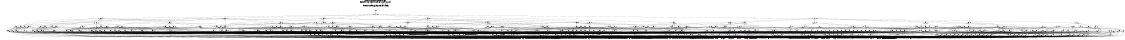 # Network structure generated by ABC

digraph network {
size = "7.5,10";
center = true;
edge [dir = back];

{
  node [shape = plaintext];
  edge [style = invis];
  LevelTitle1 [label=""];
  LevelTitle2 [label=""];
  Level7 [label = ""];
  Level6 [label = ""];
  Level5 [label = ""];
  Level4 [label = ""];
  Level3 [label = ""];
  Level2 [label = ""];
  Level1 [label = ""];
  Level0 [label = ""];
  LevelTitle1 ->  LevelTitle2 ->  Level7 ->  Level6 ->  Level5 ->  Level4 ->  Level3 ->  Level2 ->  Level1 ->  Level0;
}

{
  rank = same;
  LevelTitle1;
  title1 [shape=plaintext,
          fontsize=20,
          fontname = "Times-Roman",
          label="Network structure visualized by ABC\nBenchmark \"top\". Time was Wed Oct 16 16:07:38 2024. "
         ];
}

{
  rank = same;
  LevelTitle2;
  title2 [shape=plaintext,
          fontsize=18,
          fontname = "Times-Roman",
          label="The network contains 336 logic nodes and 0 latches.\n"
         ];
}

{
  rank = same;
  Level7;
  Node17 [label = "o_0_", shape = invtriangle, color = coral, fillcolor = coral];
}

{
  rank = same;
  Level6;
  Node19 [label = "19\n", shape = ellipse];
}

{
  rank = same;
  Level5;
  Node20 [label = "20\n", shape = ellipse];
  Node198 [label = "198\n", shape = ellipse];
  Node251 [label = "251\n", shape = ellipse];
  Node300 [label = "300\n", shape = ellipse];
  Node316 [label = "316\n", shape = ellipse];
}

{
  rank = same;
  Level4;
  Node21 [label = "21\n", shape = ellipse];
  Node72 [label = "72\n", shape = ellipse];
  Node104 [label = "104\n", shape = ellipse];
  Node126 [label = "126\n", shape = ellipse];
  Node140 [label = "140\n", shape = ellipse];
  Node166 [label = "166\n", shape = ellipse];
  Node199 [label = "199\n", shape = ellipse];
  Node215 [label = "215\n", shape = ellipse];
  Node220 [label = "220\n", shape = ellipse];
  Node252 [label = "252\n", shape = ellipse];
  Node261 [label = "261\n", shape = ellipse];
  Node301 [label = "301\n", shape = ellipse];
  Node306 [label = "306\n", shape = ellipse];
  Node308 [label = "308\n", shape = ellipse];
  Node317 [label = "317\n", shape = ellipse];
  Node336 [label = "336\n", shape = ellipse];
  Node348 [label = "348\n", shape = ellipse];
}

{
  rank = same;
  Level3;
  Node22 [label = "22\n", shape = ellipse];
  Node34 [label = "34\n", shape = ellipse];
  Node46 [label = "46\n", shape = ellipse];
  Node49 [label = "49\n", shape = ellipse];
  Node61 [label = "61\n", shape = ellipse];
  Node73 [label = "73\n", shape = ellipse];
  Node85 [label = "85\n", shape = ellipse];
  Node89 [label = "89\n", shape = ellipse];
  Node91 [label = "91\n", shape = ellipse];
  Node100 [label = "100\n", shape = ellipse];
  Node105 [label = "105\n", shape = ellipse];
  Node115 [label = "115\n", shape = ellipse];
  Node121 [label = "121\n", shape = ellipse];
  Node127 [label = "127\n", shape = ellipse];
  Node133 [label = "133\n", shape = ellipse];
  Node135 [label = "135\n", shape = ellipse];
  Node141 [label = "141\n", shape = ellipse];
  Node147 [label = "147\n", shape = ellipse];
  Node155 [label = "155\n", shape = ellipse];
  Node158 [label = "158\n", shape = ellipse];
  Node162 [label = "162\n", shape = ellipse];
  Node167 [label = "167\n", shape = ellipse];
  Node173 [label = "173\n", shape = ellipse];
  Node177 [label = "177\n", shape = ellipse];
  Node183 [label = "183\n", shape = ellipse];
  Node188 [label = "188\n", shape = ellipse];
  Node192 [label = "192\n", shape = ellipse];
  Node200 [label = "200\n", shape = ellipse];
  Node205 [label = "205\n", shape = ellipse];
  Node206 [label = "206\n", shape = ellipse];
  Node208 [label = "208\n", shape = ellipse];
  Node210 [label = "210\n", shape = ellipse];
  Node216 [label = "216\n", shape = ellipse];
  Node221 [label = "221\n", shape = ellipse];
  Node227 [label = "227\n", shape = ellipse];
  Node228 [label = "228\n", shape = ellipse];
  Node230 [label = "230\n", shape = ellipse];
  Node237 [label = "237\n", shape = ellipse];
  Node241 [label = "241\n", shape = ellipse];
  Node243 [label = "243\n", shape = ellipse];
  Node246 [label = "246\n", shape = ellipse];
  Node249 [label = "249\n", shape = ellipse];
  Node253 [label = "253\n", shape = ellipse];
  Node255 [label = "255\n", shape = ellipse];
  Node257 [label = "257\n", shape = ellipse];
  Node260 [label = "260\n", shape = ellipse];
  Node262 [label = "262\n", shape = ellipse];
  Node267 [label = "267\n", shape = ellipse];
  Node272 [label = "272\n", shape = ellipse];
  Node277 [label = "277\n", shape = ellipse];
  Node284 [label = "284\n", shape = ellipse];
  Node287 [label = "287\n", shape = ellipse];
  Node292 [label = "292\n", shape = ellipse];
  Node293 [label = "293\n", shape = ellipse];
  Node298 [label = "298\n", shape = ellipse];
  Node299 [label = "299\n", shape = ellipse];
  Node302 [label = "302\n", shape = ellipse];
  Node307 [label = "307\n", shape = ellipse];
  Node309 [label = "309\n", shape = ellipse];
  Node310 [label = "310\n", shape = ellipse];
  Node312 [label = "312\n", shape = ellipse];
  Node314 [label = "314\n", shape = ellipse];
  Node315 [label = "315\n", shape = ellipse];
  Node318 [label = "318\n", shape = ellipse];
  Node319 [label = "319\n", shape = ellipse];
  Node320 [label = "320\n", shape = ellipse];
  Node321 [label = "321\n", shape = ellipse];
  Node326 [label = "326\n", shape = ellipse];
  Node331 [label = "331\n", shape = ellipse];
  Node337 [label = "337\n", shape = ellipse];
  Node338 [label = "338\n", shape = ellipse];
  Node340 [label = "340\n", shape = ellipse];
  Node341 [label = "341\n", shape = ellipse];
  Node342 [label = "342\n", shape = ellipse];
  Node344 [label = "344\n", shape = ellipse];
  Node345 [label = "345\n", shape = ellipse];
  Node346 [label = "346\n", shape = ellipse];
  Node347 [label = "347\n", shape = ellipse];
  Node349 [label = "349\n", shape = ellipse];
  Node350 [label = "350\n", shape = ellipse];
  Node351 [label = "351\n", shape = ellipse];
  Node352 [label = "352\n", shape = ellipse];
}

{
  rank = same;
  Level2;
  Node23 [label = "23\n", shape = ellipse];
  Node25 [label = "25\n", shape = ellipse];
  Node28 [label = "28\n", shape = ellipse];
  Node30 [label = "30\n", shape = ellipse];
  Node31 [label = "31\n", shape = ellipse];
  Node32 [label = "32\n", shape = ellipse];
  Node35 [label = "35\n", shape = ellipse];
  Node39 [label = "39\n", shape = ellipse];
  Node47 [label = "47\n", shape = ellipse];
  Node50 [label = "50\n", shape = ellipse];
  Node52 [label = "52\n", shape = ellipse];
  Node53 [label = "53\n", shape = ellipse];
  Node55 [label = "55\n", shape = ellipse];
  Node59 [label = "59\n", shape = ellipse];
  Node60 [label = "60\n", shape = ellipse];
  Node62 [label = "62\n", shape = ellipse];
  Node65 [label = "65\n", shape = ellipse];
  Node67 [label = "67\n", shape = ellipse];
  Node68 [label = "68\n", shape = ellipse];
  Node69 [label = "69\n", shape = ellipse];
  Node71 [label = "71\n", shape = ellipse];
  Node74 [label = "74\n", shape = ellipse];
  Node81 [label = "81\n", shape = ellipse];
  Node86 [label = "86\n", shape = ellipse];
  Node92 [label = "92\n", shape = ellipse];
  Node94 [label = "94\n", shape = ellipse];
  Node96 [label = "96\n", shape = ellipse];
  Node97 [label = "97\n", shape = ellipse];
  Node99 [label = "99\n", shape = ellipse];
  Node101 [label = "101\n", shape = ellipse];
  Node103 [label = "103\n", shape = ellipse];
  Node106 [label = "106\n", shape = ellipse];
  Node109 [label = "109\n", shape = ellipse];
  Node116 [label = "116\n", shape = ellipse];
  Node118 [label = "118\n", shape = ellipse];
  Node122 [label = "122\n", shape = ellipse];
  Node124 [label = "124\n", shape = ellipse];
  Node125 [label = "125\n", shape = ellipse];
  Node128 [label = "128\n", shape = ellipse];
  Node130 [label = "130\n", shape = ellipse];
  Node134 [label = "134\n", shape = ellipse];
  Node136 [label = "136\n", shape = ellipse];
  Node137 [label = "137\n", shape = ellipse];
  Node138 [label = "138\n", shape = ellipse];
  Node139 [label = "139\n", shape = ellipse];
  Node142 [label = "142\n", shape = ellipse];
  Node148 [label = "148\n", shape = ellipse];
  Node151 [label = "151\n", shape = ellipse];
  Node152 [label = "152\n", shape = ellipse];
  Node156 [label = "156\n", shape = ellipse];
  Node159 [label = "159\n", shape = ellipse];
  Node163 [label = "163\n", shape = ellipse];
  Node164 [label = "164\n", shape = ellipse];
  Node165 [label = "165\n", shape = ellipse];
  Node168 [label = "168\n", shape = ellipse];
  Node174 [label = "174\n", shape = ellipse];
  Node178 [label = "178\n", shape = ellipse];
  Node179 [label = "179\n", shape = ellipse];
  Node180 [label = "180\n", shape = ellipse];
  Node182 [label = "182\n", shape = ellipse];
  Node184 [label = "184\n", shape = ellipse];
  Node189 [label = "189\n", shape = ellipse];
  Node193 [label = "193\n", shape = ellipse];
  Node194 [label = "194\n", shape = ellipse];
  Node195 [label = "195\n", shape = ellipse];
  Node197 [label = "197\n", shape = ellipse];
  Node201 [label = "201\n", shape = ellipse];
  Node203 [label = "203\n", shape = ellipse];
  Node207 [label = "207\n", shape = ellipse];
  Node211 [label = "211\n", shape = ellipse];
  Node212 [label = "212\n", shape = ellipse];
  Node213 [label = "213\n", shape = ellipse];
  Node217 [label = "217\n", shape = ellipse];
  Node218 [label = "218\n", shape = ellipse];
  Node222 [label = "222\n", shape = ellipse];
  Node223 [label = "223\n", shape = ellipse];
  Node225 [label = "225\n", shape = ellipse];
  Node226 [label = "226\n", shape = ellipse];
  Node229 [label = "229\n", shape = ellipse];
  Node231 [label = "231\n", shape = ellipse];
  Node233 [label = "233\n", shape = ellipse];
  Node234 [label = "234\n", shape = ellipse];
  Node236 [label = "236\n", shape = ellipse];
  Node238 [label = "238\n", shape = ellipse];
  Node239 [label = "239\n", shape = ellipse];
  Node240 [label = "240\n", shape = ellipse];
  Node242 [label = "242\n", shape = ellipse];
  Node244 [label = "244\n", shape = ellipse];
  Node247 [label = "247\n", shape = ellipse];
  Node250 [label = "250\n", shape = ellipse];
  Node254 [label = "254\n", shape = ellipse];
  Node256 [label = "256\n", shape = ellipse];
  Node258 [label = "258\n", shape = ellipse];
  Node263 [label = "263\n", shape = ellipse];
  Node266 [label = "266\n", shape = ellipse];
  Node268 [label = "268\n", shape = ellipse];
  Node269 [label = "269\n", shape = ellipse];
  Node270 [label = "270\n", shape = ellipse];
  Node271 [label = "271\n", shape = ellipse];
  Node273 [label = "273\n", shape = ellipse];
  Node274 [label = "274\n", shape = ellipse];
  Node275 [label = "275\n", shape = ellipse];
  Node276 [label = "276\n", shape = ellipse];
  Node278 [label = "278\n", shape = ellipse];
  Node280 [label = "280\n", shape = ellipse];
  Node281 [label = "281\n", shape = ellipse];
  Node283 [label = "283\n", shape = ellipse];
  Node285 [label = "285\n", shape = ellipse];
  Node286 [label = "286\n", shape = ellipse];
  Node288 [label = "288\n", shape = ellipse];
  Node289 [label = "289\n", shape = ellipse];
  Node290 [label = "290\n", shape = ellipse];
  Node291 [label = "291\n", shape = ellipse];
  Node294 [label = "294\n", shape = ellipse];
  Node295 [label = "295\n", shape = ellipse];
  Node296 [label = "296\n", shape = ellipse];
  Node297 [label = "297\n", shape = ellipse];
  Node303 [label = "303\n", shape = ellipse];
  Node304 [label = "304\n", shape = ellipse];
  Node305 [label = "305\n", shape = ellipse];
  Node311 [label = "311\n", shape = ellipse];
  Node313 [label = "313\n", shape = ellipse];
  Node322 [label = "322\n", shape = ellipse];
  Node323 [label = "323\n", shape = ellipse];
  Node324 [label = "324\n", shape = ellipse];
  Node325 [label = "325\n", shape = ellipse];
  Node327 [label = "327\n", shape = ellipse];
  Node328 [label = "328\n", shape = ellipse];
  Node329 [label = "329\n", shape = ellipse];
  Node330 [label = "330\n", shape = ellipse];
  Node332 [label = "332\n", shape = ellipse];
  Node333 [label = "333\n", shape = ellipse];
  Node334 [label = "334\n", shape = ellipse];
  Node335 [label = "335\n", shape = ellipse];
  Node339 [label = "339\n", shape = ellipse];
  Node343 [label = "343\n", shape = ellipse];
  Node353 [label = "353\n", shape = ellipse];
  Node354 [label = "354\n", shape = ellipse];
}

{
  rank = same;
  Level1;
  Node24 [label = "24\n", shape = ellipse];
  Node26 [label = "26\n", shape = ellipse];
  Node27 [label = "27\n", shape = ellipse];
  Node29 [label = "29\n", shape = ellipse];
  Node33 [label = "33\n", shape = ellipse];
  Node36 [label = "36\n", shape = ellipse];
  Node37 [label = "37\n", shape = ellipse];
  Node38 [label = "38\n", shape = ellipse];
  Node40 [label = "40\n", shape = ellipse];
  Node41 [label = "41\n", shape = ellipse];
  Node42 [label = "42\n", shape = ellipse];
  Node43 [label = "43\n", shape = ellipse];
  Node44 [label = "44\n", shape = ellipse];
  Node45 [label = "45\n", shape = ellipse];
  Node48 [label = "48\n", shape = ellipse];
  Node51 [label = "51\n", shape = ellipse];
  Node54 [label = "54\n", shape = ellipse];
  Node56 [label = "56\n", shape = ellipse];
  Node57 [label = "57\n", shape = ellipse];
  Node58 [label = "58\n", shape = ellipse];
  Node63 [label = "63\n", shape = ellipse];
  Node64 [label = "64\n", shape = ellipse];
  Node66 [label = "66\n", shape = ellipse];
  Node70 [label = "70\n", shape = ellipse];
  Node75 [label = "75\n", shape = ellipse];
  Node76 [label = "76\n", shape = ellipse];
  Node77 [label = "77\n", shape = ellipse];
  Node78 [label = "78\n", shape = ellipse];
  Node79 [label = "79\n", shape = ellipse];
  Node80 [label = "80\n", shape = ellipse];
  Node82 [label = "82\n", shape = ellipse];
  Node83 [label = "83\n", shape = ellipse];
  Node84 [label = "84\n", shape = ellipse];
  Node87 [label = "87\n", shape = ellipse];
  Node88 [label = "88\n", shape = ellipse];
  Node90 [label = "90\n", shape = ellipse];
  Node93 [label = "93\n", shape = ellipse];
  Node95 [label = "95\n", shape = ellipse];
  Node98 [label = "98\n", shape = ellipse];
  Node102 [label = "102\n", shape = ellipse];
  Node107 [label = "107\n", shape = ellipse];
  Node108 [label = "108\n", shape = ellipse];
  Node110 [label = "110\n", shape = ellipse];
  Node111 [label = "111\n", shape = ellipse];
  Node112 [label = "112\n", shape = ellipse];
  Node113 [label = "113\n", shape = ellipse];
  Node114 [label = "114\n", shape = ellipse];
  Node117 [label = "117\n", shape = ellipse];
  Node119 [label = "119\n", shape = ellipse];
  Node120 [label = "120\n", shape = ellipse];
  Node123 [label = "123\n", shape = ellipse];
  Node129 [label = "129\n", shape = ellipse];
  Node131 [label = "131\n", shape = ellipse];
  Node132 [label = "132\n", shape = ellipse];
  Node143 [label = "143\n", shape = ellipse];
  Node144 [label = "144\n", shape = ellipse];
  Node145 [label = "145\n", shape = ellipse];
  Node146 [label = "146\n", shape = ellipse];
  Node149 [label = "149\n", shape = ellipse];
  Node150 [label = "150\n", shape = ellipse];
  Node153 [label = "153\n", shape = ellipse];
  Node154 [label = "154\n", shape = ellipse];
  Node157 [label = "157\n", shape = ellipse];
  Node160 [label = "160\n", shape = ellipse];
  Node161 [label = "161\n", shape = ellipse];
  Node169 [label = "169\n", shape = ellipse];
  Node170 [label = "170\n", shape = ellipse];
  Node171 [label = "171\n", shape = ellipse];
  Node172 [label = "172\n", shape = ellipse];
  Node175 [label = "175\n", shape = ellipse];
  Node176 [label = "176\n", shape = ellipse];
  Node181 [label = "181\n", shape = ellipse];
  Node185 [label = "185\n", shape = ellipse];
  Node186 [label = "186\n", shape = ellipse];
  Node187 [label = "187\n", shape = ellipse];
  Node190 [label = "190\n", shape = ellipse];
  Node191 [label = "191\n", shape = ellipse];
  Node196 [label = "196\n", shape = ellipse];
  Node202 [label = "202\n", shape = ellipse];
  Node204 [label = "204\n", shape = ellipse];
  Node209 [label = "209\n", shape = ellipse];
  Node214 [label = "214\n", shape = ellipse];
  Node219 [label = "219\n", shape = ellipse];
  Node224 [label = "224\n", shape = ellipse];
  Node232 [label = "232\n", shape = ellipse];
  Node235 [label = "235\n", shape = ellipse];
  Node245 [label = "245\n", shape = ellipse];
  Node248 [label = "248\n", shape = ellipse];
  Node259 [label = "259\n", shape = ellipse];
  Node264 [label = "264\n", shape = ellipse];
  Node265 [label = "265\n", shape = ellipse];
  Node279 [label = "279\n", shape = ellipse];
  Node282 [label = "282\n", shape = ellipse];
}

{
  rank = same;
  Level0;
  Node1 [label = "i_9_", shape = triangle, color = coral, fillcolor = coral];
  Node2 [label = "i_10_", shape = triangle, color = coral, fillcolor = coral];
  Node3 [label = "i_7_", shape = triangle, color = coral, fillcolor = coral];
  Node4 [label = "i_8_", shape = triangle, color = coral, fillcolor = coral];
  Node5 [label = "i_5_", shape = triangle, color = coral, fillcolor = coral];
  Node6 [label = "i_6_", shape = triangle, color = coral, fillcolor = coral];
  Node7 [label = "i_14_", shape = triangle, color = coral, fillcolor = coral];
  Node8 [label = "i_3_", shape = triangle, color = coral, fillcolor = coral];
  Node9 [label = "i_13_", shape = triangle, color = coral, fillcolor = coral];
  Node10 [label = "i_4_", shape = triangle, color = coral, fillcolor = coral];
  Node11 [label = "i_12_", shape = triangle, color = coral, fillcolor = coral];
  Node12 [label = "i_1_", shape = triangle, color = coral, fillcolor = coral];
  Node13 [label = "i_11_", shape = triangle, color = coral, fillcolor = coral];
  Node14 [label = "i_2_", shape = triangle, color = coral, fillcolor = coral];
  Node15 [label = "i_0_", shape = triangle, color = coral, fillcolor = coral];
  Node16 [label = "i_15_", shape = triangle, color = coral, fillcolor = coral];
}

title1 -> title2 [style = invis];
title2 -> Node17 [style = invis];
Node17 -> Node19 [style = solid];
Node19 -> Node20 [style = solid];
Node19 -> Node198 [style = solid];
Node19 -> Node251 [style = solid];
Node19 -> Node300 [style = solid];
Node19 -> Node316 [style = solid];
Node19 -> Node348 [style = solid];
Node20 -> Node21 [style = solid];
Node20 -> Node72 [style = solid];
Node20 -> Node104 [style = solid];
Node20 -> Node126 [style = solid];
Node20 -> Node140 [style = solid];
Node20 -> Node166 [style = solid];
Node21 -> Node22 [style = solid];
Node21 -> Node34 [style = solid];
Node21 -> Node46 [style = solid];
Node21 -> Node49 [style = solid];
Node21 -> Node61 [style = solid];
Node21 -> Node71 [style = solid];
Node22 -> Node23 [style = solid];
Node22 -> Node25 [style = solid];
Node22 -> Node28 [style = solid];
Node22 -> Node30 [style = solid];
Node22 -> Node31 [style = solid];
Node22 -> Node32 [style = solid];
Node23 -> Node24 [style = solid];
Node23 -> Node7 [style = solid];
Node23 -> Node8 [style = solid];
Node23 -> Node9 [style = solid];
Node23 -> Node15 [style = solid];
Node23 -> Node16 [style = solid];
Node24 -> Node1 [style = solid];
Node24 -> Node2 [style = solid];
Node24 -> Node4 [style = solid];
Node24 -> Node8 [style = solid];
Node24 -> Node13 [style = solid];
Node24 -> Node15 [style = solid];
Node25 -> Node26 [style = solid];
Node25 -> Node27 [style = solid];
Node25 -> Node8 [style = solid];
Node25 -> Node11 [style = solid];
Node25 -> Node15 [style = solid];
Node25 -> Node16 [style = solid];
Node26 -> Node7 [style = solid];
Node26 -> Node9 [style = solid];
Node26 -> Node16 [style = solid];
Node27 -> Node1 [style = solid];
Node27 -> Node2 [style = solid];
Node27 -> Node4 [style = solid];
Node27 -> Node8 [style = solid];
Node27 -> Node13 [style = solid];
Node27 -> Node15 [style = solid];
Node28 -> Node29 [style = solid];
Node28 -> Node4 [style = solid];
Node28 -> Node8 [style = solid];
Node28 -> Node9 [style = solid];
Node28 -> Node12 [style = solid];
Node28 -> Node16 [style = solid];
Node29 -> Node2 [style = solid];
Node29 -> Node13 [style = solid];
Node30 -> Node29 [style = solid];
Node30 -> Node1 [style = solid];
Node30 -> Node7 [style = solid];
Node30 -> Node8 [style = solid];
Node30 -> Node9 [style = solid];
Node30 -> Node12 [style = solid];
Node31 -> Node26 [style = solid];
Node31 -> Node7 [style = solid];
Node31 -> Node8 [style = solid];
Node31 -> Node11 [style = solid];
Node31 -> Node12 [style = solid];
Node32 -> Node33 [style = solid];
Node32 -> Node4 [style = solid];
Node32 -> Node8 [style = solid];
Node32 -> Node11 [style = solid];
Node32 -> Node12 [style = solid];
Node32 -> Node16 [style = solid];
Node33 -> Node1 [style = solid];
Node33 -> Node13 [style = solid];
Node34 -> Node35 [style = solid];
Node34 -> Node39 [style = solid];
Node34 -> Node44 [style = solid];
Node34 -> Node45 [style = solid];
Node34 -> Node7 [style = solid];
Node34 -> Node11 [style = solid];
Node35 -> Node36 [style = solid];
Node35 -> Node37 [style = solid];
Node35 -> Node38 [style = solid];
Node35 -> Node4 [style = solid];
Node36 -> Node1 [style = solid];
Node36 -> Node2 [style = solid];
Node37 -> Node1 [style = solid];
Node37 -> Node2 [style = solid];
Node37 -> Node13 [style = solid];
Node38 -> Node5 [style = solid];
Node38 -> Node6 [style = solid];
Node38 -> Node10 [style = solid];
Node39 -> Node38 [style = solid];
Node39 -> Node40 [style = solid];
Node39 -> Node41 [style = solid];
Node39 -> Node42 [style = solid];
Node39 -> Node43 [style = solid];
Node40 -> Node1 [style = solid];
Node40 -> Node4 [style = solid];
Node40 -> Node13 [style = solid];
Node41 -> Node2 [style = solid];
Node41 -> Node4 [style = solid];
Node41 -> Node13 [style = solid];
Node42 -> Node9 [style = solid];
Node42 -> Node16 [style = solid];
Node43 -> Node7 [style = solid];
Node43 -> Node9 [style = solid];
Node44 -> Node3 [style = solid];
Node44 -> Node5 [style = solid];
Node44 -> Node6 [style = solid];
Node45 -> Node7 [style = solid];
Node45 -> Node9 [style = solid];
Node45 -> Node11 [style = solid];
Node45 -> Node16 [style = solid];
Node46 -> Node47 [style = solid];
Node46 -> Node48 [style = solid];
Node46 -> Node37 [style = solid];
Node46 -> Node44 [style = solid];
Node46 -> Node7 [style = solid];
Node46 -> Node9 [style = solid];
Node47 -> Node36 [style = solid];
Node47 -> Node4 [style = solid];
Node48 -> Node8 [style = solid];
Node48 -> Node11 [style = solid];
Node48 -> Node15 [style = solid];
Node49 -> Node50 [style = solid];
Node49 -> Node52 [style = solid];
Node49 -> Node53 [style = solid];
Node49 -> Node55 [style = solid];
Node49 -> Node59 [style = solid];
Node49 -> Node60 [style = solid];
Node50 -> Node26 [style = solid];
Node50 -> Node51 [style = solid];
Node50 -> Node11 [style = solid];
Node50 -> Node12 [style = solid];
Node50 -> Node14 [style = solid];
Node50 -> Node16 [style = solid];
Node51 -> Node1 [style = solid];
Node51 -> Node2 [style = solid];
Node51 -> Node4 [style = solid];
Node51 -> Node12 [style = solid];
Node51 -> Node13 [style = solid];
Node51 -> Node14 [style = solid];
Node52 -> Node29 [style = solid];
Node52 -> Node1 [style = solid];
Node52 -> Node7 [style = solid];
Node52 -> Node9 [style = solid];
Node52 -> Node14 [style = solid];
Node52 -> Node15 [style = solid];
Node53 -> Node54 [style = solid];
Node53 -> Node7 [style = solid];
Node53 -> Node11 [style = solid];
Node53 -> Node12 [style = solid];
Node53 -> Node14 [style = solid];
Node54 -> Node1 [style = solid];
Node54 -> Node2 [style = solid];
Node54 -> Node4 [style = solid];
Node54 -> Node14 [style = solid];
Node54 -> Node15 [style = solid];
Node55 -> Node56 [style = solid];
Node55 -> Node57 [style = solid];
Node55 -> Node58 [style = solid];
Node56 -> Node8 [style = solid];
Node56 -> Node14 [style = solid];
Node56 -> Node15 [style = solid];
Node57 -> Node2 [style = solid];
Node57 -> Node3 [style = solid];
Node57 -> Node4 [style = solid];
Node57 -> Node5 [style = solid];
Node57 -> Node6 [style = solid];
Node57 -> Node10 [style = solid];
Node58 -> Node7 [style = solid];
Node58 -> Node9 [style = solid];
Node58 -> Node16 [style = solid];
Node59 -> Node36 [style = solid];
Node59 -> Node4 [style = solid];
Node59 -> Node9 [style = solid];
Node59 -> Node12 [style = solid];
Node59 -> Node14 [style = solid];
Node59 -> Node16 [style = solid];
Node60 -> Node29 [style = solid];
Node60 -> Node1 [style = solid];
Node60 -> Node7 [style = solid];
Node60 -> Node9 [style = solid];
Node60 -> Node12 [style = solid];
Node60 -> Node14 [style = solid];
Node61 -> Node62 [style = solid];
Node61 -> Node65 [style = solid];
Node61 -> Node67 [style = solid];
Node61 -> Node68 [style = solid];
Node61 -> Node69 [style = solid];
Node62 -> Node40 [style = solid];
Node62 -> Node41 [style = solid];
Node62 -> Node63 [style = solid];
Node62 -> Node64 [style = solid];
Node63 -> Node3 [style = solid];
Node63 -> Node6 [style = solid];
Node63 -> Node10 [style = solid];
Node64 -> Node3 [style = solid];
Node64 -> Node6 [style = solid];
Node64 -> Node7 [style = solid];
Node64 -> Node9 [style = solid];
Node64 -> Node10 [style = solid];
Node64 -> Node16 [style = solid];
Node65 -> Node63 [style = solid];
Node65 -> Node66 [style = solid];
Node65 -> Node7 [style = solid];
Node65 -> Node9 [style = solid];
Node65 -> Node11 [style = solid];
Node65 -> Node16 [style = solid];
Node66 -> Node1 [style = solid];
Node66 -> Node2 [style = solid];
Node66 -> Node4 [style = solid];
Node66 -> Node8 [style = solid];
Node66 -> Node12 [style = solid];
Node67 -> Node33 [style = solid];
Node67 -> Node4 [style = solid];
Node67 -> Node11 [style = solid];
Node67 -> Node14 [style = solid];
Node67 -> Node15 [style = solid];
Node67 -> Node16 [style = solid];
Node68 -> Node29 [style = solid];
Node68 -> Node4 [style = solid];
Node68 -> Node9 [style = solid];
Node68 -> Node14 [style = solid];
Node68 -> Node15 [style = solid];
Node68 -> Node16 [style = solid];
Node69 -> Node36 [style = solid];
Node69 -> Node37 [style = solid];
Node69 -> Node63 [style = solid];
Node69 -> Node70 [style = solid];
Node69 -> Node4 [style = solid];
Node70 -> Node7 [style = solid];
Node70 -> Node9 [style = solid];
Node70 -> Node11 [style = solid];
Node70 -> Node14 [style = solid];
Node70 -> Node15 [style = solid];
Node70 -> Node16 [style = solid];
Node71 -> Node44 [style = solid];
Node71 -> Node40 [style = solid];
Node71 -> Node41 [style = solid];
Node71 -> Node9 [style = solid];
Node71 -> Node11 [style = solid];
Node71 -> Node16 [style = solid];
Node72 -> Node73 [style = solid];
Node72 -> Node85 [style = solid];
Node72 -> Node89 [style = solid];
Node72 -> Node91 [style = solid];
Node72 -> Node100 [style = solid];
Node73 -> Node74 [style = solid];
Node73 -> Node81 [style = solid];
Node73 -> Node75 [style = solid];
Node73 -> Node80 [style = solid];
Node73 -> Node84 [style = solid];
Node74 -> Node75 [style = solid];
Node74 -> Node76 [style = solid];
Node74 -> Node77 [style = solid];
Node74 -> Node78 [style = solid];
Node74 -> Node79 [style = solid];
Node74 -> Node80 [style = solid];
Node75 -> Node8 [style = solid];
Node75 -> Node12 [style = solid];
Node75 -> Node15 [style = solid];
Node75 -> Node16 [style = solid];
Node76 -> Node2 [style = solid];
Node76 -> Node3 [style = solid];
Node76 -> Node4 [style = solid];
Node76 -> Node7 [style = solid];
Node76 -> Node9 [style = solid];
Node76 -> Node10 [style = solid];
Node77 -> Node8 [style = solid];
Node77 -> Node14 [style = solid];
Node77 -> Node15 [style = solid];
Node77 -> Node16 [style = solid];
Node78 -> Node3 [style = solid];
Node78 -> Node4 [style = solid];
Node78 -> Node7 [style = solid];
Node78 -> Node9 [style = solid];
Node78 -> Node10 [style = solid];
Node78 -> Node13 [style = solid];
Node79 -> Node8 [style = solid];
Node79 -> Node12 [style = solid];
Node79 -> Node14 [style = solid];
Node79 -> Node16 [style = solid];
Node80 -> Node12 [style = solid];
Node80 -> Node14 [style = solid];
Node80 -> Node15 [style = solid];
Node80 -> Node16 [style = solid];
Node81 -> Node82 [style = solid];
Node81 -> Node83 [style = solid];
Node82 -> Node2 [style = solid];
Node82 -> Node7 [style = solid];
Node82 -> Node9 [style = solid];
Node83 -> Node4 [style = solid];
Node83 -> Node6 [style = solid];
Node83 -> Node10 [style = solid];
Node84 -> Node2 [style = solid];
Node84 -> Node4 [style = solid];
Node84 -> Node5 [style = solid];
Node84 -> Node6 [style = solid];
Node84 -> Node7 [style = solid];
Node84 -> Node9 [style = solid];
Node85 -> Node86 [style = solid];
Node85 -> Node75 [style = solid];
Node85 -> Node77 [style = solid];
Node85 -> Node79 [style = solid];
Node85 -> Node80 [style = solid];
Node85 -> Node88 [style = solid];
Node86 -> Node87 [style = solid];
Node86 -> Node7 [style = solid];
Node86 -> Node9 [style = solid];
Node86 -> Node13 [style = solid];
Node87 -> Node3 [style = solid];
Node87 -> Node4 [style = solid];
Node87 -> Node5 [style = solid];
Node88 -> Node4 [style = solid];
Node88 -> Node5 [style = solid];
Node88 -> Node6 [style = solid];
Node88 -> Node7 [style = solid];
Node88 -> Node9 [style = solid];
Node88 -> Node13 [style = solid];
Node89 -> Node86 [style = solid];
Node89 -> Node77 [style = solid];
Node89 -> Node79 [style = solid];
Node89 -> Node90 [style = solid];
Node90 -> Node4 [style = solid];
Node90 -> Node6 [style = solid];
Node90 -> Node7 [style = solid];
Node90 -> Node9 [style = solid];
Node90 -> Node10 [style = solid];
Node90 -> Node13 [style = solid];
Node91 -> Node92 [style = solid];
Node91 -> Node94 [style = solid];
Node91 -> Node96 [style = solid];
Node91 -> Node97 [style = solid];
Node91 -> Node99 [style = solid];
Node92 -> Node40 [style = solid];
Node92 -> Node93 [style = solid];
Node92 -> Node7 [style = solid];
Node92 -> Node9 [style = solid];
Node92 -> Node11 [style = solid];
Node92 -> Node16 [style = solid];
Node93 -> Node3 [style = solid];
Node93 -> Node5 [style = solid];
Node93 -> Node10 [style = solid];
Node94 -> Node42 [style = solid];
Node94 -> Node95 [style = solid];
Node94 -> Node2 [style = solid];
Node94 -> Node4 [style = solid];
Node94 -> Node8 [style = solid];
Node94 -> Node13 [style = solid];
Node95 -> Node12 [style = solid];
Node95 -> Node14 [style = solid];
Node95 -> Node15 [style = solid];
Node96 -> Node43 [style = solid];
Node96 -> Node95 [style = solid];
Node96 -> Node1 [style = solid];
Node96 -> Node2 [style = solid];
Node96 -> Node8 [style = solid];
Node96 -> Node13 [style = solid];
Node97 -> Node38 [style = solid];
Node97 -> Node98 [style = solid];
Node97 -> Node7 [style = solid];
Node97 -> Node9 [style = solid];
Node97 -> Node11 [style = solid];
Node97 -> Node16 [style = solid];
Node98 -> Node1 [style = solid];
Node98 -> Node2 [style = solid];
Node98 -> Node3 [style = solid];
Node98 -> Node4 [style = solid];
Node98 -> Node5 [style = solid];
Node98 -> Node10 [style = solid];
Node99 -> Node37 [style = solid];
Node99 -> Node41 [style = solid];
Node99 -> Node42 [style = solid];
Node99 -> Node43 [style = solid];
Node99 -> Node93 [style = solid];
Node100 -> Node81 [style = solid];
Node100 -> Node101 [style = solid];
Node100 -> Node103 [style = solid];
Node100 -> Node77 [style = solid];
Node100 -> Node79 [style = solid];
Node100 -> Node102 [style = solid];
Node101 -> Node75 [style = solid];
Node101 -> Node77 [style = solid];
Node101 -> Node79 [style = solid];
Node101 -> Node80 [style = solid];
Node101 -> Node84 [style = solid];
Node101 -> Node102 [style = solid];
Node102 -> Node2 [style = solid];
Node102 -> Node3 [style = solid];
Node102 -> Node4 [style = solid];
Node102 -> Node5 [style = solid];
Node102 -> Node7 [style = solid];
Node102 -> Node9 [style = solid];
Node103 -> Node95 [style = solid];
Node103 -> Node7 [style = solid];
Node103 -> Node8 [style = solid];
Node103 -> Node11 [style = solid];
Node103 -> Node16 [style = solid];
Node104 -> Node105 [style = solid];
Node104 -> Node115 [style = solid];
Node104 -> Node121 [style = solid];
Node104 -> Node122 [style = solid];
Node104 -> Node124 [style = solid];
Node104 -> Node125 [style = solid];
Node105 -> Node106 [style = solid];
Node105 -> Node109 [style = solid];
Node105 -> Node112 [style = solid];
Node105 -> Node113 [style = solid];
Node105 -> Node114 [style = solid];
Node105 -> Node7 [style = solid];
Node106 -> Node107 [style = solid];
Node106 -> Node108 [style = solid];
Node107 -> Node8 [style = solid];
Node107 -> Node12 [style = solid];
Node107 -> Node14 [style = solid];
Node108 -> Node1 [style = solid];
Node108 -> Node2 [style = solid];
Node108 -> Node5 [style = solid];
Node108 -> Node6 [style = solid];
Node108 -> Node9 [style = solid];
Node108 -> Node11 [style = solid];
Node109 -> Node110 [style = solid];
Node109 -> Node111 [style = solid];
Node110 -> Node2 [style = solid];
Node110 -> Node9 [style = solid];
Node110 -> Node11 [style = solid];
Node111 -> Node1 [style = solid];
Node111 -> Node6 [style = solid];
Node111 -> Node10 [style = solid];
Node112 -> Node8 [style = solid];
Node112 -> Node12 [style = solid];
Node112 -> Node15 [style = solid];
Node113 -> Node12 [style = solid];
Node113 -> Node14 [style = solid];
Node113 -> Node15 [style = solid];
Node114 -> Node1 [style = solid];
Node114 -> Node2 [style = solid];
Node114 -> Node3 [style = solid];
Node114 -> Node5 [style = solid];
Node114 -> Node9 [style = solid];
Node114 -> Node11 [style = solid];
Node115 -> Node109 [style = solid];
Node115 -> Node116 [style = solid];
Node115 -> Node118 [style = solid];
Node115 -> Node56 [style = solid];
Node115 -> Node120 [style = solid];
Node115 -> Node7 [style = solid];
Node116 -> Node107 [style = solid];
Node116 -> Node117 [style = solid];
Node117 -> Node1 [style = solid];
Node117 -> Node2 [style = solid];
Node117 -> Node3 [style = solid];
Node117 -> Node5 [style = solid];
Node117 -> Node6 [style = solid];
Node117 -> Node10 [style = solid];
Node118 -> Node56 [style = solid];
Node118 -> Node107 [style = solid];
Node118 -> Node119 [style = solid];
Node118 -> Node110 [style = solid];
Node118 -> Node111 [style = solid];
Node118 -> Node7 [style = solid];
Node119 -> Node1 [style = solid];
Node119 -> Node5 [style = solid];
Node119 -> Node6 [style = solid];
Node120 -> Node7 [style = solid];
Node120 -> Node9 [style = solid];
Node120 -> Node11 [style = solid];
Node121 -> Node109 [style = solid];
Node121 -> Node112 [style = solid];
Node121 -> Node113 [style = solid];
Node121 -> Node108 [style = solid];
Node121 -> Node7 [style = solid];
Node122 -> Node112 [style = solid];
Node122 -> Node113 [style = solid];
Node122 -> Node120 [style = solid];
Node122 -> Node117 [style = solid];
Node122 -> Node123 [style = solid];
Node122 -> Node7 [style = solid];
Node123 -> Node1 [style = solid];
Node123 -> Node2 [style = solid];
Node123 -> Node3 [style = solid];
Node123 -> Node9 [style = solid];
Node123 -> Node10 [style = solid];
Node123 -> Node11 [style = solid];
Node124 -> Node56 [style = solid];
Node124 -> Node58 [style = solid];
Node124 -> Node113 [style = solid];
Node124 -> Node117 [style = solid];
Node124 -> Node123 [style = solid];
Node124 -> Node7 [style = solid];
Node125 -> Node112 [style = solid];
Node125 -> Node113 [style = solid];
Node125 -> Node108 [style = solid];
Node125 -> Node120 [style = solid];
Node125 -> Node117 [style = solid];
Node125 -> Node7 [style = solid];
Node126 -> Node127 [style = solid];
Node126 -> Node133 [style = solid];
Node126 -> Node135 [style = solid];
Node126 -> Node137 [style = solid];
Node126 -> Node138 [style = solid];
Node126 -> Node139 [style = solid];
Node127 -> Node128 [style = solid];
Node127 -> Node130 [style = solid];
Node127 -> Node58 [style = solid];
Node127 -> Node132 [style = solid];
Node128 -> Node113 [style = solid];
Node128 -> Node129 [style = solid];
Node129 -> Node3 [style = solid];
Node129 -> Node4 [style = solid];
Node129 -> Node5 [style = solid];
Node129 -> Node6 [style = solid];
Node129 -> Node10 [style = solid];
Node129 -> Node13 [style = solid];
Node130 -> Node56 [style = solid];
Node130 -> Node131 [style = solid];
Node131 -> Node1 [style = solid];
Node131 -> Node3 [style = solid];
Node131 -> Node5 [style = solid];
Node131 -> Node6 [style = solid];
Node131 -> Node10 [style = solid];
Node131 -> Node13 [style = solid];
Node132 -> Node7 [style = solid];
Node132 -> Node11 [style = solid];
Node132 -> Node16 [style = solid];
Node133 -> Node134 [style = solid];
Node133 -> Node57 [style = solid];
Node133 -> Node58 [style = solid];
Node133 -> Node112 [style = solid];
Node133 -> Node107 [style = solid];
Node133 -> Node113 [style = solid];
Node134 -> Node56 [style = solid];
Node134 -> Node129 [style = solid];
Node135 -> Node136 [style = solid];
Node135 -> Node112 [style = solid];
Node135 -> Node107 [style = solid];
Node135 -> Node113 [style = solid];
Node135 -> Node132 [style = solid];
Node135 -> Node131 [style = solid];
Node136 -> Node56 [style = solid];
Node136 -> Node123 [style = solid];
Node136 -> Node7 [style = solid];
Node137 -> Node58 [style = solid];
Node137 -> Node112 [style = solid];
Node137 -> Node107 [style = solid];
Node137 -> Node129 [style = solid];
Node138 -> Node56 [style = solid];
Node138 -> Node107 [style = solid];
Node138 -> Node114 [style = solid];
Node138 -> Node123 [style = solid];
Node138 -> Node7 [style = solid];
Node139 -> Node56 [style = solid];
Node139 -> Node107 [style = solid];
Node139 -> Node114 [style = solid];
Node139 -> Node120 [style = solid];
Node139 -> Node117 [style = solid];
Node139 -> Node7 [style = solid];
Node140 -> Node141 [style = solid];
Node140 -> Node147 [style = solid];
Node140 -> Node155 [style = solid];
Node140 -> Node158 [style = solid];
Node140 -> Node162 [style = solid];
Node140 -> Node165 [style = solid];
Node141 -> Node142 [style = solid];
Node141 -> Node75 [style = solid];
Node141 -> Node80 [style = solid];
Node141 -> Node146 [style = solid];
Node141 -> Node143 [style = solid];
Node141 -> Node144 [style = solid];
Node142 -> Node75 [style = solid];
Node142 -> Node79 [style = solid];
Node142 -> Node80 [style = solid];
Node142 -> Node143 [style = solid];
Node142 -> Node144 [style = solid];
Node142 -> Node145 [style = solid];
Node143 -> Node1 [style = solid];
Node143 -> Node6 [style = solid];
Node143 -> Node7 [style = solid];
Node143 -> Node9 [style = solid];
Node143 -> Node10 [style = solid];
Node143 -> Node13 [style = solid];
Node144 -> Node1 [style = solid];
Node144 -> Node5 [style = solid];
Node144 -> Node6 [style = solid];
Node144 -> Node7 [style = solid];
Node144 -> Node9 [style = solid];
Node144 -> Node13 [style = solid];
Node145 -> Node1 [style = solid];
Node145 -> Node3 [style = solid];
Node145 -> Node5 [style = solid];
Node145 -> Node7 [style = solid];
Node145 -> Node9 [style = solid];
Node145 -> Node13 [style = solid];
Node146 -> Node1 [style = solid];
Node146 -> Node3 [style = solid];
Node146 -> Node7 [style = solid];
Node146 -> Node9 [style = solid];
Node146 -> Node10 [style = solid];
Node146 -> Node13 [style = solid];
Node147 -> Node148 [style = solid];
Node147 -> Node151 [style = solid];
Node147 -> Node152 [style = solid];
Node147 -> Node75 [style = solid];
Node147 -> Node80 [style = solid];
Node147 -> Node154 [style = solid];
Node148 -> Node95 [style = solid];
Node148 -> Node149 [style = solid];
Node148 -> Node150 [style = solid];
Node148 -> Node13 [style = solid];
Node149 -> Node7 [style = solid];
Node149 -> Node8 [style = solid];
Node149 -> Node9 [style = solid];
Node149 -> Node11 [style = solid];
Node149 -> Node16 [style = solid];
Node150 -> Node1 [style = solid];
Node150 -> Node4 [style = solid];
Node150 -> Node8 [style = solid];
Node151 -> Node83 [style = solid];
Node151 -> Node7 [style = solid];
Node151 -> Node11 [style = solid];
Node151 -> Node13 [style = solid];
Node152 -> Node153 [style = solid];
Node152 -> Node7 [style = solid];
Node152 -> Node11 [style = solid];
Node152 -> Node13 [style = solid];
Node153 -> Node4 [style = solid];
Node153 -> Node5 [style = solid];
Node153 -> Node6 [style = solid];
Node154 -> Node3 [style = solid];
Node154 -> Node4 [style = solid];
Node154 -> Node7 [style = solid];
Node154 -> Node10 [style = solid];
Node154 -> Node11 [style = solid];
Node154 -> Node13 [style = solid];
Node155 -> Node156 [style = solid];
Node155 -> Node77 [style = solid];
Node155 -> Node79 [style = solid];
Node155 -> Node143 [style = solid];
Node155 -> Node144 [style = solid];
Node155 -> Node145 [style = solid];
Node156 -> Node77 [style = solid];
Node156 -> Node79 [style = solid];
Node156 -> Node146 [style = solid];
Node156 -> Node145 [style = solid];
Node156 -> Node150 [style = solid];
Node156 -> Node157 [style = solid];
Node157 -> Node2 [style = solid];
Node157 -> Node12 [style = solid];
Node157 -> Node14 [style = solid];
Node157 -> Node15 [style = solid];
Node158 -> Node159 [style = solid];
Node158 -> Node75 [style = solid];
Node158 -> Node80 [style = solid];
Node158 -> Node83 [style = solid];
Node158 -> Node153 [style = solid];
Node158 -> Node161 [style = solid];
Node159 -> Node75 [style = solid];
Node159 -> Node77 [style = solid];
Node159 -> Node79 [style = solid];
Node159 -> Node80 [style = solid];
Node159 -> Node154 [style = solid];
Node159 -> Node160 [style = solid];
Node160 -> Node2 [style = solid];
Node160 -> Node3 [style = solid];
Node160 -> Node4 [style = solid];
Node160 -> Node7 [style = solid];
Node160 -> Node10 [style = solid];
Node160 -> Node11 [style = solid];
Node161 -> Node2 [style = solid];
Node161 -> Node7 [style = solid];
Node161 -> Node11 [style = solid];
Node162 -> Node151 [style = solid];
Node162 -> Node152 [style = solid];
Node162 -> Node163 [style = solid];
Node162 -> Node164 [style = solid];
Node162 -> Node77 [style = solid];
Node162 -> Node79 [style = solid];
Node163 -> Node87 [style = solid];
Node163 -> Node7 [style = solid];
Node163 -> Node11 [style = solid];
Node163 -> Node13 [style = solid];
Node164 -> Node75 [style = solid];
Node164 -> Node80 [style = solid];
Node164 -> Node87 [style = solid];
Node164 -> Node7 [style = solid];
Node164 -> Node11 [style = solid];
Node164 -> Node13 [style = solid];
Node165 -> Node76 [style = solid];
Node165 -> Node77 [style = solid];
Node165 -> Node79 [style = solid];
Node165 -> Node80 [style = solid];
Node165 -> Node102 [style = solid];
Node165 -> Node146 [style = solid];
Node166 -> Node167 [style = solid];
Node166 -> Node173 [style = solid];
Node166 -> Node177 [style = solid];
Node166 -> Node183 [style = solid];
Node166 -> Node188 [style = solid];
Node166 -> Node192 [style = solid];
Node167 -> Node168 [style = solid];
Node167 -> Node75 [style = solid];
Node167 -> Node80 [style = solid];
Node167 -> Node170 [style = solid];
Node167 -> Node171 [style = solid];
Node167 -> Node172 [style = solid];
Node168 -> Node77 [style = solid];
Node168 -> Node79 [style = solid];
Node168 -> Node169 [style = solid];
Node169 -> Node1 [style = solid];
Node169 -> Node2 [style = solid];
Node169 -> Node3 [style = solid];
Node169 -> Node7 [style = solid];
Node169 -> Node9 [style = solid];
Node169 -> Node10 [style = solid];
Node170 -> Node1 [style = solid];
Node170 -> Node3 [style = solid];
Node170 -> Node7 [style = solid];
Node170 -> Node10 [style = solid];
Node170 -> Node11 [style = solid];
Node170 -> Node13 [style = solid];
Node171 -> Node1 [style = solid];
Node171 -> Node6 [style = solid];
Node171 -> Node7 [style = solid];
Node171 -> Node10 [style = solid];
Node171 -> Node11 [style = solid];
Node171 -> Node13 [style = solid];
Node172 -> Node1 [style = solid];
Node172 -> Node5 [style = solid];
Node172 -> Node6 [style = solid];
Node172 -> Node7 [style = solid];
Node172 -> Node11 [style = solid];
Node172 -> Node13 [style = solid];
Node173 -> Node174 [style = solid];
Node173 -> Node82 [style = solid];
Node173 -> Node77 [style = solid];
Node173 -> Node79 [style = solid];
Node173 -> Node111 [style = solid];
Node173 -> Node176 [style = solid];
Node174 -> Node75 [style = solid];
Node174 -> Node77 [style = solid];
Node174 -> Node79 [style = solid];
Node174 -> Node80 [style = solid];
Node174 -> Node175 [style = solid];
Node174 -> Node176 [style = solid];
Node175 -> Node1 [style = solid];
Node175 -> Node2 [style = solid];
Node175 -> Node5 [style = solid];
Node175 -> Node6 [style = solid];
Node175 -> Node7 [style = solid];
Node175 -> Node9 [style = solid];
Node176 -> Node1 [style = solid];
Node176 -> Node2 [style = solid];
Node176 -> Node3 [style = solid];
Node176 -> Node5 [style = solid];
Node176 -> Node7 [style = solid];
Node176 -> Node9 [style = solid];
Node177 -> Node178 [style = solid];
Node177 -> Node179 [style = solid];
Node177 -> Node180 [style = solid];
Node177 -> Node182 [style = solid];
Node178 -> Node75 [style = solid];
Node178 -> Node77 [style = solid];
Node178 -> Node78 [style = solid];
Node178 -> Node79 [style = solid];
Node178 -> Node80 [style = solid];
Node178 -> Node170 [style = solid];
Node179 -> Node75 [style = solid];
Node179 -> Node80 [style = solid];
Node179 -> Node88 [style = solid];
Node179 -> Node90 [style = solid];
Node180 -> Node75 [style = solid];
Node180 -> Node77 [style = solid];
Node180 -> Node79 [style = solid];
Node180 -> Node80 [style = solid];
Node180 -> Node172 [style = solid];
Node180 -> Node181 [style = solid];
Node181 -> Node1 [style = solid];
Node181 -> Node3 [style = solid];
Node181 -> Node5 [style = solid];
Node181 -> Node7 [style = solid];
Node181 -> Node11 [style = solid];
Node181 -> Node13 [style = solid];
Node182 -> Node77 [style = solid];
Node182 -> Node79 [style = solid];
Node182 -> Node171 [style = solid];
Node182 -> Node181 [style = solid];
Node183 -> Node184 [style = solid];
Node183 -> Node75 [style = solid];
Node183 -> Node80 [style = solid];
Node183 -> Node186 [style = solid];
Node183 -> Node187 [style = solid];
Node184 -> Node75 [style = solid];
Node184 -> Node77 [style = solid];
Node184 -> Node79 [style = solid];
Node184 -> Node80 [style = solid];
Node184 -> Node160 [style = solid];
Node184 -> Node185 [style = solid];
Node185 -> Node1 [style = solid];
Node185 -> Node2 [style = solid];
Node185 -> Node3 [style = solid];
Node185 -> Node7 [style = solid];
Node185 -> Node10 [style = solid];
Node185 -> Node11 [style = solid];
Node186 -> Node1 [style = solid];
Node186 -> Node2 [style = solid];
Node186 -> Node6 [style = solid];
Node186 -> Node7 [style = solid];
Node186 -> Node10 [style = solid];
Node186 -> Node11 [style = solid];
Node187 -> Node1 [style = solid];
Node187 -> Node2 [style = solid];
Node187 -> Node5 [style = solid];
Node187 -> Node6 [style = solid];
Node187 -> Node7 [style = solid];
Node187 -> Node11 [style = solid];
Node188 -> Node189 [style = solid];
Node188 -> Node77 [style = solid];
Node188 -> Node79 [style = solid];
Node188 -> Node83 [style = solid];
Node188 -> Node87 [style = solid];
Node188 -> Node161 [style = solid];
Node189 -> Node75 [style = solid];
Node189 -> Node77 [style = solid];
Node189 -> Node79 [style = solid];
Node189 -> Node80 [style = solid];
Node189 -> Node190 [style = solid];
Node189 -> Node191 [style = solid];
Node190 -> Node2 [style = solid];
Node190 -> Node4 [style = solid];
Node190 -> Node5 [style = solid];
Node190 -> Node6 [style = solid];
Node190 -> Node7 [style = solid];
Node190 -> Node11 [style = solid];
Node191 -> Node2 [style = solid];
Node191 -> Node3 [style = solid];
Node191 -> Node4 [style = solid];
Node191 -> Node5 [style = solid];
Node191 -> Node7 [style = solid];
Node191 -> Node11 [style = solid];
Node192 -> Node193 [style = solid];
Node192 -> Node194 [style = solid];
Node192 -> Node195 [style = solid];
Node192 -> Node197 [style = solid];
Node193 -> Node75 [style = solid];
Node193 -> Node77 [style = solid];
Node193 -> Node79 [style = solid];
Node193 -> Node80 [style = solid];
Node193 -> Node169 [style = solid];
Node193 -> Node185 [style = solid];
Node194 -> Node75 [style = solid];
Node194 -> Node82 [style = solid];
Node194 -> Node80 [style = solid];
Node194 -> Node119 [style = solid];
Node194 -> Node111 [style = solid];
Node195 -> Node75 [style = solid];
Node195 -> Node77 [style = solid];
Node195 -> Node79 [style = solid];
Node195 -> Node80 [style = solid];
Node195 -> Node187 [style = solid];
Node195 -> Node196 [style = solid];
Node196 -> Node1 [style = solid];
Node196 -> Node2 [style = solid];
Node196 -> Node3 [style = solid];
Node196 -> Node5 [style = solid];
Node196 -> Node7 [style = solid];
Node196 -> Node11 [style = solid];
Node197 -> Node77 [style = solid];
Node197 -> Node79 [style = solid];
Node197 -> Node186 [style = solid];
Node197 -> Node196 [style = solid];
Node198 -> Node199 [style = solid];
Node198 -> Node215 [style = solid];
Node198 -> Node220 [style = solid];
Node198 -> Node243 [style = solid];
Node198 -> Node246 [style = solid];
Node198 -> Node249 [style = solid];
Node199 -> Node200 [style = solid];
Node199 -> Node205 [style = solid];
Node199 -> Node206 [style = solid];
Node199 -> Node208 [style = solid];
Node199 -> Node210 [style = solid];
Node199 -> Node213 [style = solid];
Node200 -> Node201 [style = solid];
Node200 -> Node203 [style = solid];
Node200 -> Node112 [style = solid];
Node200 -> Node113 [style = solid];
Node200 -> Node204 [style = solid];
Node200 -> Node7 [style = solid];
Node201 -> Node107 [style = solid];
Node201 -> Node153 [style = solid];
Node201 -> Node202 [style = solid];
Node202 -> Node9 [style = solid];
Node202 -> Node11 [style = solid];
Node202 -> Node13 [style = solid];
Node203 -> Node83 [style = solid];
Node203 -> Node202 [style = solid];
Node204 -> Node3 [style = solid];
Node204 -> Node4 [style = solid];
Node204 -> Node5 [style = solid];
Node204 -> Node9 [style = solid];
Node204 -> Node11 [style = solid];
Node204 -> Node13 [style = solid];
Node205 -> Node203 [style = solid];
Node205 -> Node56 [style = solid];
Node205 -> Node107 [style = solid];
Node205 -> Node120 [style = solid];
Node205 -> Node129 [style = solid];
Node205 -> Node7 [style = solid];
Node206 -> Node207 [style = solid];
Node206 -> Node203 [style = solid];
Node206 -> Node56 [style = solid];
Node206 -> Node107 [style = solid];
Node206 -> Node7 [style = solid];
Node207 -> Node153 [style = solid];
Node207 -> Node202 [style = solid];
Node208 -> Node128 [style = solid];
Node208 -> Node112 [style = solid];
Node208 -> Node120 [style = solid];
Node208 -> Node209 [style = solid];
Node208 -> Node7 [style = solid];
Node209 -> Node3 [style = solid];
Node209 -> Node4 [style = solid];
Node209 -> Node9 [style = solid];
Node209 -> Node10 [style = solid];
Node209 -> Node11 [style = solid];
Node209 -> Node13 [style = solid];
Node210 -> Node211 [style = solid];
Node210 -> Node207 [style = solid];
Node210 -> Node212 [style = solid];
Node210 -> Node113 [style = solid];
Node210 -> Node120 [style = solid];
Node210 -> Node7 [style = solid];
Node211 -> Node112 [style = solid];
Node211 -> Node129 [style = solid];
Node212 -> Node112 [style = solid];
Node212 -> Node113 [style = solid];
Node212 -> Node83 [style = solid];
Node212 -> Node153 [style = solid];
Node212 -> Node202 [style = solid];
Node212 -> Node7 [style = solid];
Node213 -> Node56 [style = solid];
Node213 -> Node113 [style = solid];
Node213 -> Node209 [style = solid];
Node213 -> Node214 [style = solid];
Node213 -> Node7 [style = solid];
Node213 -> Node16 [style = solid];
Node214 -> Node1 [style = solid];
Node214 -> Node3 [style = solid];
Node214 -> Node9 [style = solid];
Node214 -> Node10 [style = solid];
Node214 -> Node11 [style = solid];
Node214 -> Node13 [style = solid];
Node215 -> Node216 [style = solid];
Node215 -> Node218 [style = solid];
Node215 -> Node112 [style = solid];
Node215 -> Node113 [style = solid];
Node215 -> Node219 [style = solid];
Node215 -> Node7 [style = solid];
Node216 -> Node217 [style = solid];
Node216 -> Node120 [style = solid];
Node217 -> Node57 [style = solid];
Node217 -> Node112 [style = solid];
Node218 -> Node153 [style = solid];
Node218 -> Node110 [style = solid];
Node219 -> Node2 [style = solid];
Node219 -> Node4 [style = solid];
Node219 -> Node6 [style = solid];
Node219 -> Node9 [style = solid];
Node219 -> Node10 [style = solid];
Node219 -> Node11 [style = solid];
Node220 -> Node221 [style = solid];
Node220 -> Node227 [style = solid];
Node220 -> Node228 [style = solid];
Node220 -> Node230 [style = solid];
Node220 -> Node237 [style = solid];
Node220 -> Node241 [style = solid];
Node221 -> Node222 [style = solid];
Node221 -> Node223 [style = solid];
Node221 -> Node225 [style = solid];
Node221 -> Node226 [style = solid];
Node222 -> Node56 [style = solid];
Node222 -> Node107 [style = solid];
Node222 -> Node114 [style = solid];
Node222 -> Node123 [style = solid];
Node222 -> Node16 [style = solid];
Node223 -> Node56 [style = solid];
Node223 -> Node107 [style = solid];
Node223 -> Node114 [style = solid];
Node223 -> Node117 [style = solid];
Node223 -> Node224 [style = solid];
Node223 -> Node16 [style = solid];
Node224 -> Node9 [style = solid];
Node224 -> Node11 [style = solid];
Node224 -> Node16 [style = solid];
Node225 -> Node112 [style = solid];
Node225 -> Node113 [style = solid];
Node225 -> Node131 [style = solid];
Node225 -> Node214 [style = solid];
Node225 -> Node224 [style = solid];
Node225 -> Node16 [style = solid];
Node226 -> Node56 [style = solid];
Node226 -> Node113 [style = solid];
Node226 -> Node123 [style = solid];
Node226 -> Node214 [style = solid];
Node226 -> Node16 [style = solid];
Node227 -> Node106 [style = solid];
Node227 -> Node109 [style = solid];
Node227 -> Node112 [style = solid];
Node227 -> Node113 [style = solid];
Node227 -> Node114 [style = solid];
Node227 -> Node16 [style = solid];
Node228 -> Node109 [style = solid];
Node228 -> Node116 [style = solid];
Node228 -> Node229 [style = solid];
Node228 -> Node56 [style = solid];
Node228 -> Node224 [style = solid];
Node228 -> Node16 [style = solid];
Node229 -> Node56 [style = solid];
Node229 -> Node107 [style = solid];
Node229 -> Node119 [style = solid];
Node229 -> Node110 [style = solid];
Node229 -> Node111 [style = solid];
Node229 -> Node16 [style = solid];
Node230 -> Node231 [style = solid];
Node230 -> Node233 [style = solid];
Node230 -> Node234 [style = solid];
Node230 -> Node236 [style = solid];
Node231 -> Node56 [style = solid];
Node231 -> Node107 [style = solid];
Node231 -> Node131 [style = solid];
Node231 -> Node224 [style = solid];
Node231 -> Node232 [style = solid];
Node231 -> Node16 [style = solid];
Node232 -> Node1 [style = solid];
Node232 -> Node6 [style = solid];
Node232 -> Node9 [style = solid];
Node232 -> Node10 [style = solid];
Node232 -> Node11 [style = solid];
Node232 -> Node13 [style = solid];
Node233 -> Node56 [style = solid];
Node233 -> Node107 [style = solid];
Node233 -> Node119 [style = solid];
Node233 -> Node111 [style = solid];
Node233 -> Node202 [style = solid];
Node233 -> Node16 [style = solid];
Node234 -> Node56 [style = solid];
Node234 -> Node107 [style = solid];
Node234 -> Node214 [style = solid];
Node234 -> Node235 [style = solid];
Node234 -> Node16 [style = solid];
Node235 -> Node1 [style = solid];
Node235 -> Node3 [style = solid];
Node235 -> Node5 [style = solid];
Node235 -> Node9 [style = solid];
Node235 -> Node11 [style = solid];
Node235 -> Node13 [style = solid];
Node236 -> Node56 [style = solid];
Node236 -> Node107 [style = solid];
Node236 -> Node131 [style = solid];
Node236 -> Node224 [style = solid];
Node236 -> Node235 [style = solid];
Node236 -> Node16 [style = solid];
Node237 -> Node238 [style = solid];
Node237 -> Node239 [style = solid];
Node237 -> Node240 [style = solid];
Node237 -> Node113 [style = solid];
Node237 -> Node224 [style = solid];
Node237 -> Node16 [style = solid];
Node238 -> Node112 [style = solid];
Node238 -> Node131 [style = solid];
Node239 -> Node119 [style = solid];
Node239 -> Node202 [style = solid];
Node240 -> Node112 [style = solid];
Node240 -> Node113 [style = solid];
Node240 -> Node119 [style = solid];
Node240 -> Node111 [style = solid];
Node240 -> Node202 [style = solid];
Node240 -> Node16 [style = solid];
Node241 -> Node242 [style = solid];
Node241 -> Node112 [style = solid];
Node241 -> Node113 [style = solid];
Node241 -> Node232 [style = solid];
Node241 -> Node235 [style = solid];
Node241 -> Node16 [style = solid];
Node242 -> Node107 [style = solid];
Node242 -> Node119 [style = solid];
Node242 -> Node202 [style = solid];
Node243 -> Node244 [style = solid];
Node243 -> Node112 [style = solid];
Node243 -> Node113 [style = solid];
Node243 -> Node219 [style = solid];
Node243 -> Node245 [style = solid];
Node243 -> Node7 [style = solid];
Node244 -> Node107 [style = solid];
Node244 -> Node153 [style = solid];
Node244 -> Node110 [style = solid];
Node245 -> Node2 [style = solid];
Node245 -> Node3 [style = solid];
Node245 -> Node4 [style = solid];
Node245 -> Node5 [style = solid];
Node245 -> Node9 [style = solid];
Node245 -> Node11 [style = solid];
Node246 -> Node134 [style = solid];
Node246 -> Node247 [style = solid];
Node246 -> Node107 [style = solid];
Node246 -> Node120 [style = solid];
Node246 -> Node204 [style = solid];
Node246 -> Node7 [style = solid];
Node247 -> Node56 [style = solid];
Node247 -> Node113 [style = solid];
Node247 -> Node204 [style = solid];
Node247 -> Node248 [style = solid];
Node247 -> Node7 [style = solid];
Node248 -> Node2 [style = solid];
Node248 -> Node3 [style = solid];
Node248 -> Node4 [style = solid];
Node248 -> Node9 [style = solid];
Node248 -> Node10 [style = solid];
Node248 -> Node11 [style = solid];
Node249 -> Node250 [style = solid];
Node249 -> Node56 [style = solid];
Node249 -> Node107 [style = solid];
Node249 -> Node209 [style = solid];
Node249 -> Node7 [style = solid];
Node250 -> Node57 [style = solid];
Node250 -> Node112 [style = solid];
Node250 -> Node113 [style = solid];
Node250 -> Node120 [style = solid];
Node250 -> Node248 [style = solid];
Node250 -> Node7 [style = solid];
Node251 -> Node252 [style = solid];
Node251 -> Node261 [style = solid];
Node251 -> Node292 [style = solid];
Node251 -> Node293 [style = solid];
Node251 -> Node298 [style = solid];
Node251 -> Node299 [style = solid];
Node252 -> Node253 [style = solid];
Node252 -> Node255 [style = solid];
Node252 -> Node257 [style = solid];
Node252 -> Node260 [style = solid];
Node253 -> Node254 [style = solid];
Node253 -> Node112 [style = solid];
Node253 -> Node107 [style = solid];
Node253 -> Node113 [style = solid];
Node253 -> Node117 [style = solid];
Node253 -> Node132 [style = solid];
Node254 -> Node56 [style = solid];
Node254 -> Node57 [style = solid];
Node255 -> Node256 [style = solid];
Node255 -> Node58 [style = solid];
Node255 -> Node112 [style = solid];
Node255 -> Node107 [style = solid];
Node255 -> Node113 [style = solid];
Node255 -> Node117 [style = solid];
Node256 -> Node56 [style = solid];
Node256 -> Node117 [style = solid];
Node256 -> Node132 [style = solid];
Node257 -> Node258 [style = solid];
Node257 -> Node112 [style = solid];
Node257 -> Node107 [style = solid];
Node257 -> Node113 [style = solid];
Node257 -> Node129 [style = solid];
Node257 -> Node132 [style = solid];
Node258 -> Node56 [style = solid];
Node258 -> Node120 [style = solid];
Node258 -> Node259 [style = solid];
Node259 -> Node1 [style = solid];
Node259 -> Node2 [style = solid];
Node259 -> Node3 [style = solid];
Node259 -> Node4 [style = solid];
Node259 -> Node10 [style = solid];
Node259 -> Node13 [style = solid];
Node260 -> Node134 [style = solid];
Node260 -> Node57 [style = solid];
Node260 -> Node112 [style = solid];
Node260 -> Node107 [style = solid];
Node260 -> Node113 [style = solid];
Node260 -> Node132 [style = solid];
Node261 -> Node262 [style = solid];
Node261 -> Node267 [style = solid];
Node261 -> Node272 [style = solid];
Node261 -> Node277 [style = solid];
Node261 -> Node284 [style = solid];
Node261 -> Node287 [style = solid];
Node262 -> Node263 [style = solid];
Node262 -> Node266 [style = solid];
Node262 -> Node113 [style = solid];
Node262 -> Node224 [style = solid];
Node262 -> Node259 [style = solid];
Node263 -> Node112 [style = solid];
Node263 -> Node113 [style = solid];
Node263 -> Node224 [style = solid];
Node263 -> Node264 [style = solid];
Node263 -> Node259 [style = solid];
Node263 -> Node265 [style = solid];
Node264 -> Node1 [style = solid];
Node264 -> Node3 [style = solid];
Node264 -> Node4 [style = solid];
Node264 -> Node5 [style = solid];
Node264 -> Node6 [style = solid];
Node264 -> Node10 [style = solid];
Node265 -> Node2 [style = solid];
Node265 -> Node9 [style = solid];
Node265 -> Node11 [style = solid];
Node265 -> Node13 [style = solid];
Node265 -> Node16 [style = solid];
Node266 -> Node56 [style = solid];
Node266 -> Node248 [style = solid];
Node266 -> Node7 [style = solid];
Node267 -> Node268 [style = solid];
Node267 -> Node269 [style = solid];
Node267 -> Node270 [style = solid];
Node267 -> Node271 [style = solid];
Node267 -> Node224 [style = solid];
Node267 -> Node265 [style = solid];
Node268 -> Node29 [style = solid];
Node268 -> Node113 [style = solid];
Node268 -> Node1 [style = solid];
Node268 -> Node4 [style = solid];
Node268 -> Node6 [style = solid];
Node268 -> Node10 [style = solid];
Node269 -> Node29 [style = solid];
Node269 -> Node112 [style = solid];
Node269 -> Node1 [style = solid];
Node269 -> Node4 [style = solid];
Node269 -> Node5 [style = solid];
Node269 -> Node6 [style = solid];
Node270 -> Node29 [style = solid];
Node270 -> Node113 [style = solid];
Node270 -> Node1 [style = solid];
Node270 -> Node4 [style = solid];
Node270 -> Node5 [style = solid];
Node270 -> Node6 [style = solid];
Node271 -> Node112 [style = solid];
Node271 -> Node264 [style = solid];
Node272 -> Node273 [style = solid];
Node272 -> Node274 [style = solid];
Node272 -> Node275 [style = solid];
Node272 -> Node276 [style = solid];
Node273 -> Node56 [style = solid];
Node273 -> Node57 [style = solid];
Node273 -> Node107 [style = solid];
Node273 -> Node120 [style = solid];
Node273 -> Node219 [style = solid];
Node273 -> Node7 [style = solid];
Node274 -> Node56 [style = solid];
Node274 -> Node107 [style = solid];
Node274 -> Node83 [style = solid];
Node274 -> Node153 [style = solid];
Node274 -> Node110 [style = solid];
Node274 -> Node7 [style = solid];
Node275 -> Node56 [style = solid];
Node275 -> Node107 [style = solid];
Node275 -> Node245 [style = solid];
Node275 -> Node248 [style = solid];
Node275 -> Node7 [style = solid];
Node276 -> Node56 [style = solid];
Node276 -> Node57 [style = solid];
Node276 -> Node107 [style = solid];
Node276 -> Node120 [style = solid];
Node276 -> Node245 [style = solid];
Node276 -> Node7 [style = solid];
Node277 -> Node278 [style = solid];
Node277 -> Node280 [style = solid];
Node277 -> Node281 [style = solid];
Node277 -> Node283 [style = solid];
Node278 -> Node56 [style = solid];
Node278 -> Node113 [style = solid];
Node278 -> Node120 [style = solid];
Node278 -> Node224 [style = solid];
Node278 -> Node259 [style = solid];
Node278 -> Node279 [style = solid];
Node279 -> Node1 [style = solid];
Node279 -> Node2 [style = solid];
Node279 -> Node3 [style = solid];
Node279 -> Node4 [style = solid];
Node279 -> Node5 [style = solid];
Node279 -> Node13 [style = solid];
Node280 -> Node56 [style = solid];
Node280 -> Node107 [style = solid];
Node280 -> Node224 [style = solid];
Node280 -> Node264 [style = solid];
Node280 -> Node279 [style = solid];
Node280 -> Node265 [style = solid];
Node281 -> Node112 [style = solid];
Node281 -> Node113 [style = solid];
Node281 -> Node120 [style = solid];
Node281 -> Node282 [style = solid];
Node281 -> Node264 [style = solid];
Node281 -> Node259 [style = solid];
Node282 -> Node2 [style = solid];
Node282 -> Node7 [style = solid];
Node282 -> Node9 [style = solid];
Node282 -> Node11 [style = solid];
Node282 -> Node13 [style = solid];
Node283 -> Node56 [style = solid];
Node283 -> Node107 [style = solid];
Node283 -> Node224 [style = solid];
Node283 -> Node259 [style = solid];
Node284 -> Node285 [style = solid];
Node284 -> Node286 [style = solid];
Node284 -> Node112 [style = solid];
Node284 -> Node113 [style = solid];
Node284 -> Node224 [style = solid];
Node284 -> Node279 [style = solid];
Node285 -> Node29 [style = solid];
Node285 -> Node107 [style = solid];
Node285 -> Node1 [style = solid];
Node285 -> Node4 [style = solid];
Node285 -> Node5 [style = solid];
Node285 -> Node6 [style = solid];
Node286 -> Node29 [style = solid];
Node286 -> Node112 [style = solid];
Node286 -> Node1 [style = solid];
Node286 -> Node4 [style = solid];
Node286 -> Node6 [style = solid];
Node286 -> Node10 [style = solid];
Node287 -> Node288 [style = solid];
Node287 -> Node289 [style = solid];
Node287 -> Node290 [style = solid];
Node287 -> Node291 [style = solid];
Node287 -> Node224 [style = solid];
Node287 -> Node265 [style = solid];
Node288 -> Node107 [style = solid];
Node288 -> Node264 [style = solid];
Node289 -> Node29 [style = solid];
Node289 -> Node56 [style = solid];
Node289 -> Node1 [style = solid];
Node289 -> Node4 [style = solid];
Node289 -> Node6 [style = solid];
Node289 -> Node10 [style = solid];
Node290 -> Node29 [style = solid];
Node290 -> Node107 [style = solid];
Node290 -> Node1 [style = solid];
Node290 -> Node4 [style = solid];
Node290 -> Node6 [style = solid];
Node290 -> Node10 [style = solid];
Node291 -> Node29 [style = solid];
Node291 -> Node56 [style = solid];
Node291 -> Node1 [style = solid];
Node291 -> Node4 [style = solid];
Node291 -> Node5 [style = solid];
Node291 -> Node6 [style = solid];
Node292 -> Node288 [style = solid];
Node292 -> Node289 [style = solid];
Node292 -> Node290 [style = solid];
Node292 -> Node291 [style = solid];
Node292 -> Node120 [style = solid];
Node292 -> Node282 [style = solid];
Node293 -> Node294 [style = solid];
Node293 -> Node295 [style = solid];
Node293 -> Node296 [style = solid];
Node293 -> Node297 [style = solid];
Node293 -> Node120 [style = solid];
Node293 -> Node282 [style = solid];
Node294 -> Node107 [style = solid];
Node294 -> Node259 [style = solid];
Node295 -> Node56 [style = solid];
Node295 -> Node279 [style = solid];
Node296 -> Node107 [style = solid];
Node296 -> Node279 [style = solid];
Node297 -> Node56 [style = solid];
Node297 -> Node264 [style = solid];
Node298 -> Node268 [style = solid];
Node298 -> Node269 [style = solid];
Node298 -> Node270 [style = solid];
Node298 -> Node271 [style = solid];
Node298 -> Node120 [style = solid];
Node298 -> Node282 [style = solid];
Node299 -> Node285 [style = solid];
Node299 -> Node286 [style = solid];
Node299 -> Node112 [style = solid];
Node299 -> Node113 [style = solid];
Node299 -> Node120 [style = solid];
Node299 -> Node279 [style = solid];
Node300 -> Node301 [style = solid];
Node300 -> Node306 [style = solid];
Node300 -> Node308 [style = solid];
Node300 -> Node312 [style = solid];
Node300 -> Node314 [style = solid];
Node300 -> Node315 [style = solid];
Node301 -> Node302 [style = solid];
Node301 -> Node303 [style = solid];
Node301 -> Node304 [style = solid];
Node301 -> Node305 [style = solid];
Node301 -> Node29 [style = solid];
Node301 -> Node132 [style = solid];
Node302 -> Node268 [style = solid];
Node302 -> Node269 [style = solid];
Node302 -> Node270 [style = solid];
Node302 -> Node271 [style = solid];
Node302 -> Node29 [style = solid];
Node302 -> Node132 [style = solid];
Node303 -> Node113 [style = solid];
Node303 -> Node264 [style = solid];
Node304 -> Node112 [style = solid];
Node304 -> Node259 [style = solid];
Node305 -> Node56 [style = solid];
Node305 -> Node113 [style = solid];
Node305 -> Node132 [style = solid];
Node305 -> Node214 [style = solid];
Node305 -> Node259 [style = solid];
Node305 -> Node7 [style = solid];
Node306 -> Node307 [style = solid];
Node306 -> Node56 [style = solid];
Node306 -> Node107 [style = solid];
Node306 -> Node214 [style = solid];
Node306 -> Node235 [style = solid];
Node306 -> Node7 [style = solid];
Node307 -> Node130 [style = solid];
Node307 -> Node120 [style = solid];
Node308 -> Node309 [style = solid];
Node308 -> Node310 [style = solid];
Node308 -> Node296 [style = solid];
Node308 -> Node297 [style = solid];
Node308 -> Node29 [style = solid];
Node308 -> Node132 [style = solid];
Node309 -> Node295 [style = solid];
Node309 -> Node58 [style = solid];
Node309 -> Node113 [style = solid];
Node309 -> Node132 [style = solid];
Node309 -> Node259 [style = solid];
Node310 -> Node303 [style = solid];
Node310 -> Node304 [style = solid];
Node310 -> Node311 [style = solid];
Node310 -> Node29 [style = solid];
Node310 -> Node58 [style = solid];
Node311 -> Node56 [style = solid];
Node311 -> Node107 [style = solid];
Node311 -> Node132 [style = solid];
Node311 -> Node259 [style = solid];
Node312 -> Node239 [style = solid];
Node312 -> Node313 [style = solid];
Node312 -> Node56 [style = solid];
Node312 -> Node107 [style = solid];
Node312 -> Node232 [style = solid];
Node312 -> Node7 [style = solid];
Node313 -> Node107 [style = solid];
Node313 -> Node120 [style = solid];
Node313 -> Node131 [style = solid];
Node314 -> Node285 [style = solid];
Node314 -> Node286 [style = solid];
Node314 -> Node112 [style = solid];
Node314 -> Node113 [style = solid];
Node314 -> Node132 [style = solid];
Node314 -> Node279 [style = solid];
Node315 -> Node288 [style = solid];
Node315 -> Node289 [style = solid];
Node315 -> Node290 [style = solid];
Node315 -> Node291 [style = solid];
Node315 -> Node29 [style = solid];
Node315 -> Node132 [style = solid];
Node316 -> Node317 [style = solid];
Node316 -> Node336 [style = solid];
Node316 -> Node344 [style = solid];
Node316 -> Node345 [style = solid];
Node316 -> Node346 [style = solid];
Node316 -> Node347 [style = solid];
Node317 -> Node318 [style = solid];
Node317 -> Node319 [style = solid];
Node317 -> Node320 [style = solid];
Node317 -> Node321 [style = solid];
Node317 -> Node326 [style = solid];
Node317 -> Node331 [style = solid];
Node318 -> Node218 [style = solid];
Node318 -> Node112 [style = solid];
Node318 -> Node113 [style = solid];
Node318 -> Node219 [style = solid];
Node318 -> Node16 [style = solid];
Node319 -> Node217 [style = solid];
Node319 -> Node218 [style = solid];
Node319 -> Node113 [style = solid];
Node319 -> Node224 [style = solid];
Node319 -> Node16 [style = solid];
Node320 -> Node244 [style = solid];
Node320 -> Node112 [style = solid];
Node320 -> Node113 [style = solid];
Node320 -> Node219 [style = solid];
Node320 -> Node245 [style = solid];
Node320 -> Node16 [style = solid];
Node321 -> Node322 [style = solid];
Node321 -> Node323 [style = solid];
Node321 -> Node324 [style = solid];
Node321 -> Node325 [style = solid];
Node322 -> Node56 [style = solid];
Node322 -> Node113 [style = solid];
Node322 -> Node204 [style = solid];
Node322 -> Node248 [style = solid];
Node322 -> Node16 [style = solid];
Node323 -> Node56 [style = solid];
Node323 -> Node107 [style = solid];
Node323 -> Node129 [style = solid];
Node323 -> Node204 [style = solid];
Node323 -> Node224 [style = solid];
Node323 -> Node16 [style = solid];
Node324 -> Node57 [style = solid];
Node324 -> Node112 [style = solid];
Node324 -> Node113 [style = solid];
Node324 -> Node248 [style = solid];
Node324 -> Node224 [style = solid];
Node324 -> Node16 [style = solid];
Node325 -> Node56 [style = solid];
Node325 -> Node107 [style = solid];
Node325 -> Node209 [style = solid];
Node325 -> Node16 [style = solid];
Node326 -> Node327 [style = solid];
Node326 -> Node328 [style = solid];
Node326 -> Node329 [style = solid];
Node326 -> Node330 [style = solid];
Node327 -> Node112 [style = solid];
Node327 -> Node113 [style = solid];
Node327 -> Node117 [style = solid];
Node327 -> Node123 [style = solid];
Node327 -> Node224 [style = solid];
Node327 -> Node16 [style = solid];
Node328 -> Node56 [style = solid];
Node328 -> Node107 [style = solid];
Node328 -> Node248 [style = solid];
Node328 -> Node16 [style = solid];
Node329 -> Node112 [style = solid];
Node329 -> Node113 [style = solid];
Node329 -> Node119 [style = solid];
Node329 -> Node110 [style = solid];
Node329 -> Node111 [style = solid];
Node329 -> Node16 [style = solid];
Node330 -> Node112 [style = solid];
Node330 -> Node113 [style = solid];
Node330 -> Node108 [style = solid];
Node330 -> Node117 [style = solid];
Node330 -> Node224 [style = solid];
Node330 -> Node16 [style = solid];
Node331 -> Node332 [style = solid];
Node331 -> Node333 [style = solid];
Node331 -> Node334 [style = solid];
Node331 -> Node335 [style = solid];
Node332 -> Node56 [style = solid];
Node332 -> Node57 [style = solid];
Node332 -> Node107 [style = solid];
Node332 -> Node219 [style = solid];
Node332 -> Node224 [style = solid];
Node332 -> Node16 [style = solid];
Node333 -> Node56 [style = solid];
Node333 -> Node107 [style = solid];
Node333 -> Node83 [style = solid];
Node333 -> Node153 [style = solid];
Node333 -> Node110 [style = solid];
Node333 -> Node16 [style = solid];
Node334 -> Node56 [style = solid];
Node334 -> Node113 [style = solid];
Node334 -> Node123 [style = solid];
Node334 -> Node245 [style = solid];
Node334 -> Node16 [style = solid];
Node335 -> Node56 [style = solid];
Node335 -> Node57 [style = solid];
Node335 -> Node107 [style = solid];
Node335 -> Node245 [style = solid];
Node335 -> Node224 [style = solid];
Node335 -> Node16 [style = solid];
Node336 -> Node337 [style = solid];
Node336 -> Node338 [style = solid];
Node336 -> Node340 [style = solid];
Node336 -> Node341 [style = solid];
Node336 -> Node342 [style = solid];
Node336 -> Node343 [style = solid];
Node337 -> Node201 [style = solid];
Node337 -> Node203 [style = solid];
Node337 -> Node112 [style = solid];
Node337 -> Node113 [style = solid];
Node337 -> Node204 [style = solid];
Node337 -> Node16 [style = solid];
Node338 -> Node207 [style = solid];
Node338 -> Node203 [style = solid];
Node338 -> Node339 [style = solid];
Node338 -> Node56 [style = solid];
Node338 -> Node107 [style = solid];
Node338 -> Node16 [style = solid];
Node339 -> Node107 [style = solid];
Node339 -> Node129 [style = solid];
Node339 -> Node224 [style = solid];
Node340 -> Node128 [style = solid];
Node340 -> Node112 [style = solid];
Node340 -> Node209 [style = solid];
Node340 -> Node224 [style = solid];
Node340 -> Node16 [style = solid];
Node341 -> Node207 [style = solid];
Node341 -> Node203 [style = solid];
Node341 -> Node112 [style = solid];
Node341 -> Node113 [style = solid];
Node341 -> Node16 [style = solid];
Node342 -> Node211 [style = solid];
Node342 -> Node207 [style = solid];
Node342 -> Node113 [style = solid];
Node342 -> Node224 [style = solid];
Node342 -> Node16 [style = solid];
Node343 -> Node56 [style = solid];
Node343 -> Node58 [style = solid];
Node343 -> Node113 [style = solid];
Node343 -> Node209 [style = solid];
Node343 -> Node259 [style = solid];
Node343 -> Node16 [style = solid];
Node344 -> Node288 [style = solid];
Node344 -> Node289 [style = solid];
Node344 -> Node290 [style = solid];
Node344 -> Node291 [style = solid];
Node344 -> Node29 [style = solid];
Node344 -> Node58 [style = solid];
Node345 -> Node294 [style = solid];
Node345 -> Node295 [style = solid];
Node345 -> Node296 [style = solid];
Node345 -> Node297 [style = solid];
Node345 -> Node29 [style = solid];
Node345 -> Node58 [style = solid];
Node346 -> Node268 [style = solid];
Node346 -> Node269 [style = solid];
Node346 -> Node270 [style = solid];
Node346 -> Node271 [style = solid];
Node346 -> Node29 [style = solid];
Node346 -> Node58 [style = solid];
Node347 -> Node285 [style = solid];
Node347 -> Node286 [style = solid];
Node347 -> Node58 [style = solid];
Node347 -> Node112 [style = solid];
Node347 -> Node113 [style = solid];
Node347 -> Node279 [style = solid];
Node348 -> Node349 [style = solid];
Node348 -> Node350 [style = solid];
Node348 -> Node351 [style = solid];
Node348 -> Node352 [style = solid];
Node348 -> Node354 [style = solid];
Node349 -> Node239 [style = solid];
Node349 -> Node112 [style = solid];
Node349 -> Node113 [style = solid];
Node349 -> Node232 [style = solid];
Node349 -> Node7 [style = solid];
Node350 -> Node238 [style = solid];
Node350 -> Node239 [style = solid];
Node350 -> Node113 [style = solid];
Node350 -> Node120 [style = solid];
Node350 -> Node7 [style = solid];
Node351 -> Node242 [style = solid];
Node351 -> Node112 [style = solid];
Node351 -> Node113 [style = solid];
Node351 -> Node232 [style = solid];
Node351 -> Node235 [style = solid];
Node351 -> Node7 [style = solid];
Node352 -> Node130 [style = solid];
Node352 -> Node353 [style = solid];
Node352 -> Node58 [style = solid];
Node352 -> Node113 [style = solid];
Node352 -> Node214 [style = solid];
Node352 -> Node7 [style = solid];
Node353 -> Node112 [style = solid];
Node353 -> Node113 [style = solid];
Node353 -> Node120 [style = solid];
Node353 -> Node131 [style = solid];
Node353 -> Node214 [style = solid];
Node353 -> Node7 [style = solid];
Node354 -> Node58 [style = solid];
Node354 -> Node112 [style = solid];
Node354 -> Node107 [style = solid];
Node354 -> Node113 [style = solid];
Node354 -> Node131 [style = solid];
}

